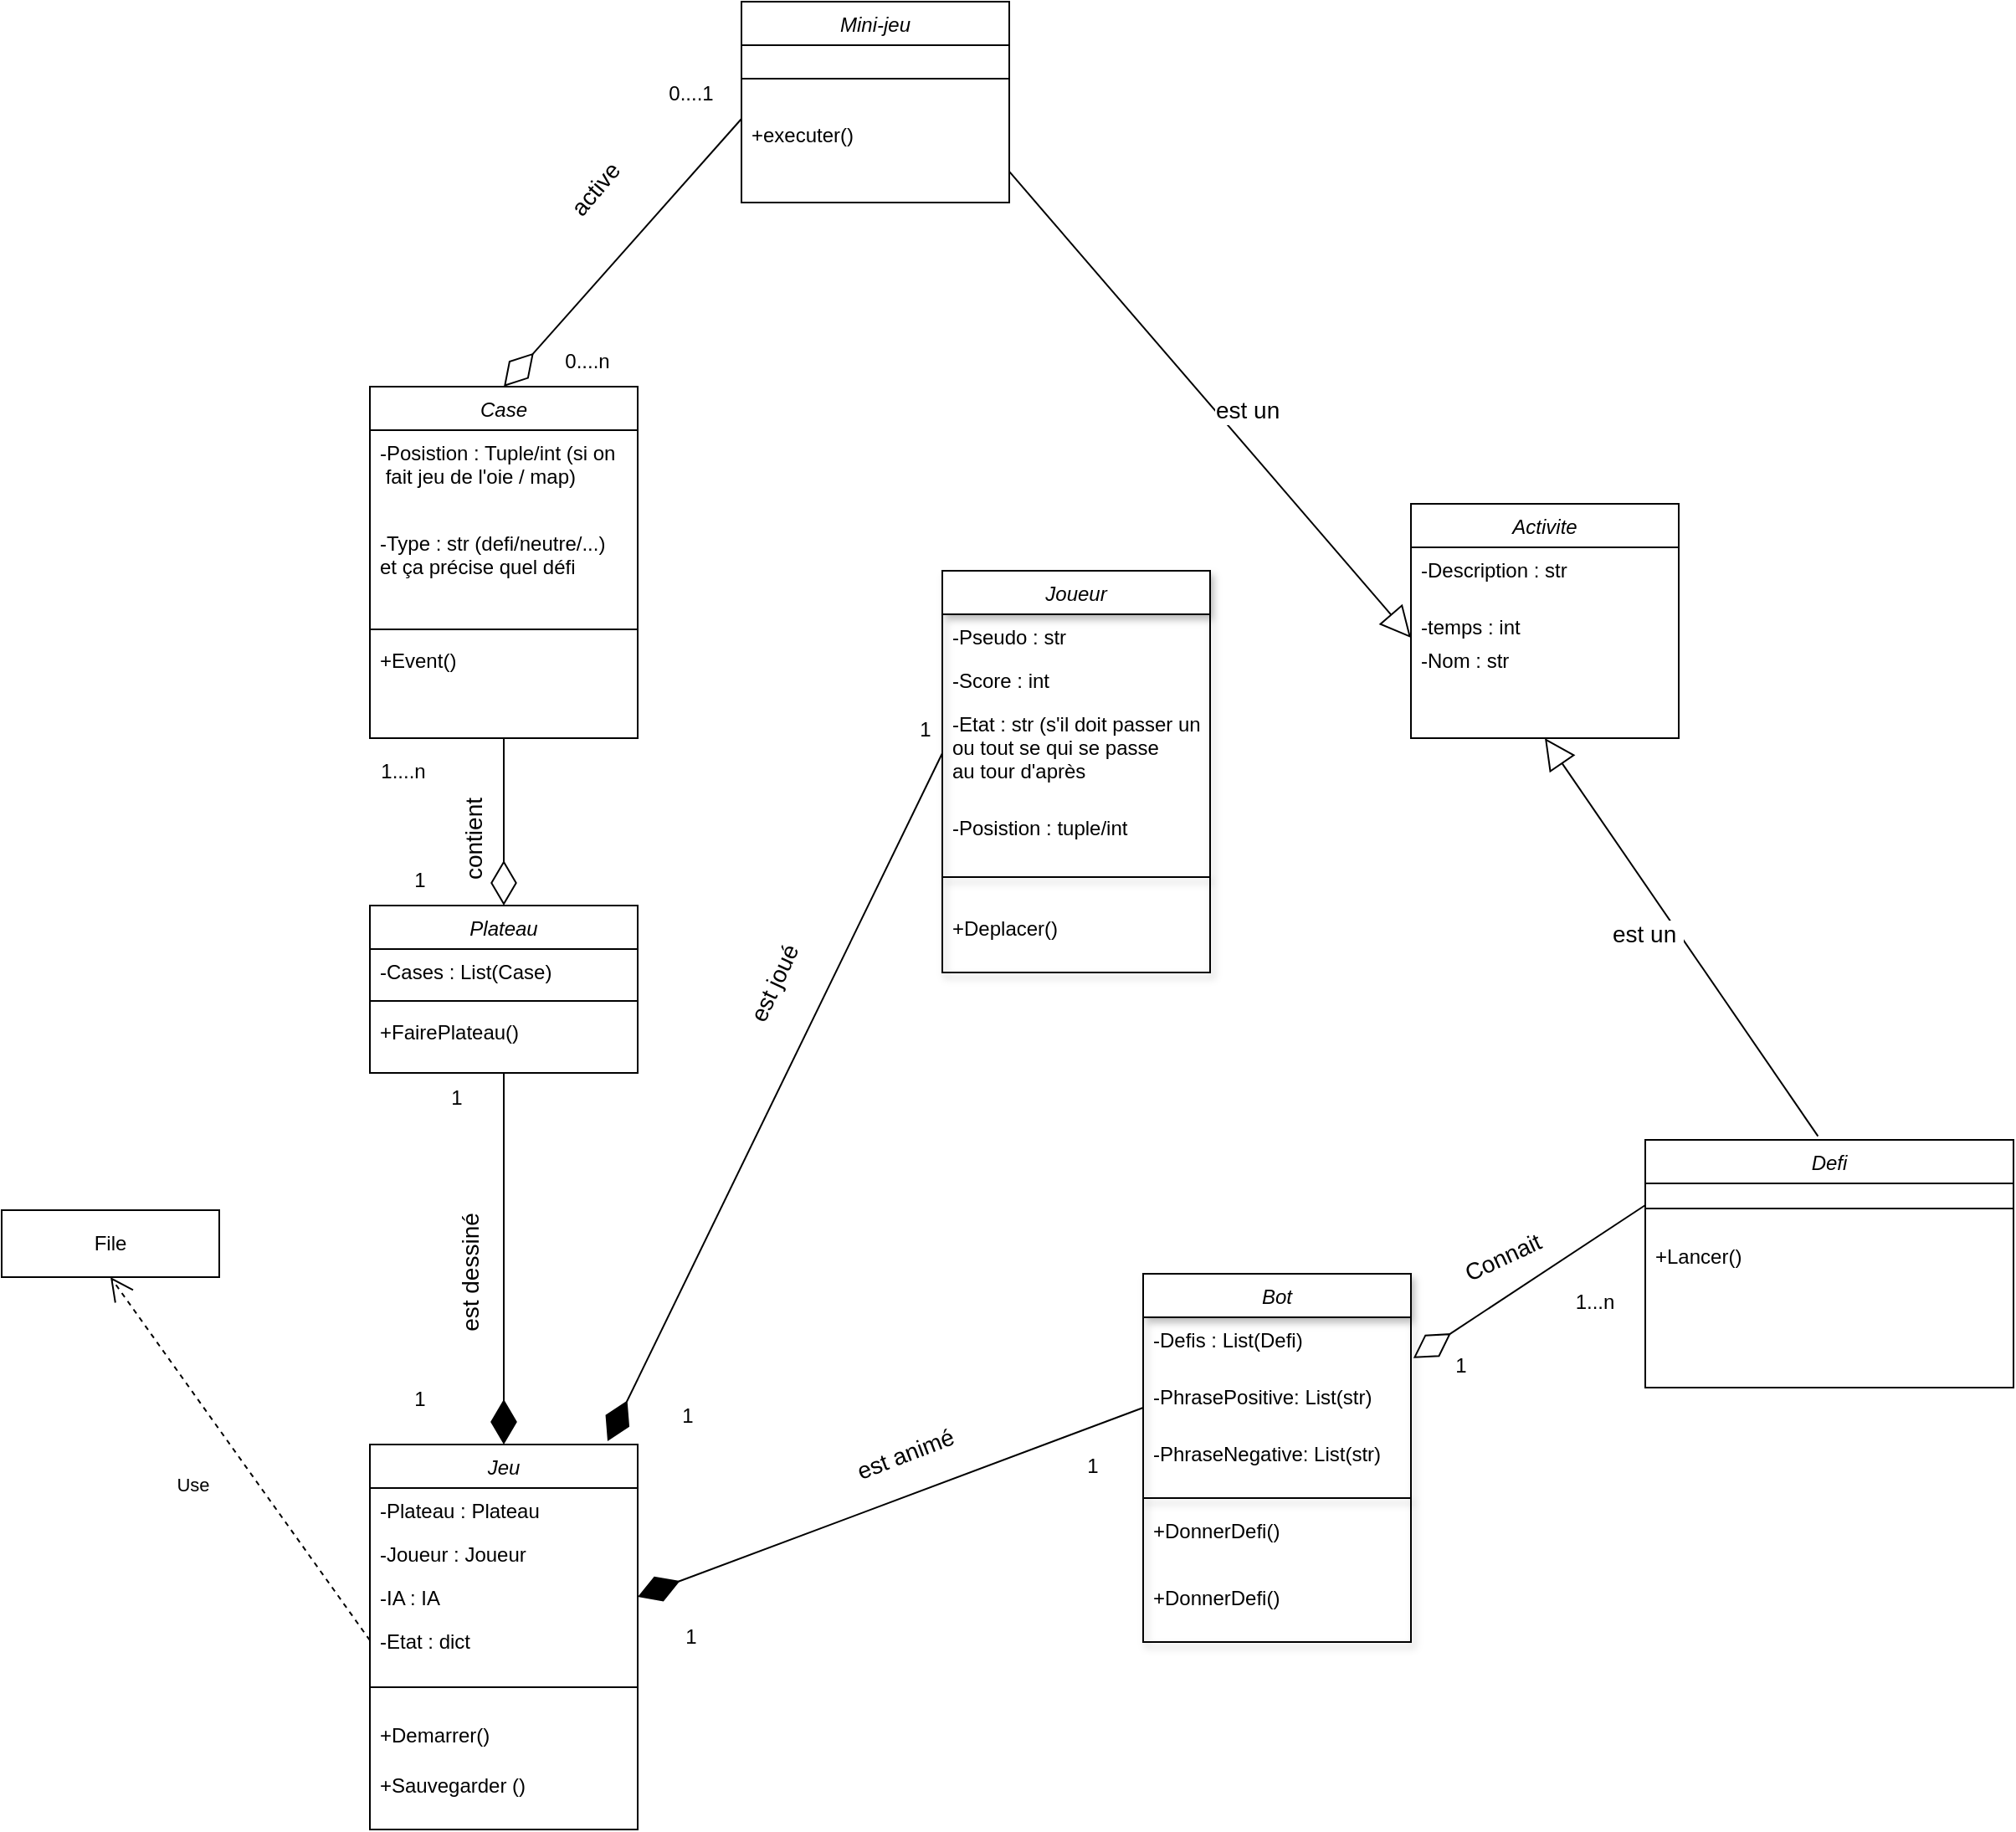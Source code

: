 <mxfile version="24.8.2">
  <diagram id="C5RBs43oDa-KdzZeNtuy" name="Page-1">
    <mxGraphModel dx="1887" dy="839" grid="1" gridSize="20" guides="1" tooltips="1" connect="1" arrows="1" fold="1" page="1" pageScale="1" pageWidth="2336" pageHeight="1654" math="0" shadow="0">
      <root>
        <mxCell id="WIyWlLk6GJQsqaUBKTNV-0" />
        <mxCell id="WIyWlLk6GJQsqaUBKTNV-1" parent="WIyWlLk6GJQsqaUBKTNV-0" />
        <mxCell id="zkfFHV4jXpPFQw0GAbJ--0" value="Jeu" style="swimlane;fontStyle=2;align=center;verticalAlign=top;childLayout=stackLayout;horizontal=1;startSize=26;horizontalStack=0;resizeParent=1;resizeLast=0;collapsible=1;marginBottom=0;rounded=0;shadow=0;strokeWidth=1;" parent="WIyWlLk6GJQsqaUBKTNV-1" vertex="1">
          <mxGeometry x="1078" y="1002" width="160" height="230" as="geometry">
            <mxRectangle x="300" y="300" width="160" height="26" as="alternateBounds" />
          </mxGeometry>
        </mxCell>
        <mxCell id="zkfFHV4jXpPFQw0GAbJ--1" value="-Plateau : Plateau   " style="text;align=left;verticalAlign=top;spacingLeft=4;spacingRight=4;overflow=hidden;rotatable=0;points=[[0,0.5],[1,0.5]];portConstraint=eastwest;" parent="zkfFHV4jXpPFQw0GAbJ--0" vertex="1">
          <mxGeometry y="26" width="160" height="26" as="geometry" />
        </mxCell>
        <mxCell id="zkfFHV4jXpPFQw0GAbJ--2" value="-Joueur : Joueur" style="text;align=left;verticalAlign=top;spacingLeft=4;spacingRight=4;overflow=hidden;rotatable=0;points=[[0,0.5],[1,0.5]];portConstraint=eastwest;rounded=0;shadow=0;html=0;" parent="zkfFHV4jXpPFQw0GAbJ--0" vertex="1">
          <mxGeometry y="52" width="160" height="26" as="geometry" />
        </mxCell>
        <mxCell id="zkfFHV4jXpPFQw0GAbJ--3" value="-IA : IA" style="text;align=left;verticalAlign=top;spacingLeft=4;spacingRight=4;overflow=hidden;rotatable=0;points=[[0,0.5],[1,0.5]];portConstraint=eastwest;rounded=0;shadow=0;html=0;" parent="zkfFHV4jXpPFQw0GAbJ--0" vertex="1">
          <mxGeometry y="78" width="160" height="26" as="geometry" />
        </mxCell>
        <mxCell id="KzXLQA87SGe7VTeMcAgH-4" value="-Etat : dict" style="text;align=left;verticalAlign=top;spacingLeft=4;spacingRight=4;overflow=hidden;rotatable=0;points=[[0,0.5],[1,0.5]];portConstraint=eastwest;rounded=0;shadow=0;html=0;" parent="zkfFHV4jXpPFQw0GAbJ--0" vertex="1">
          <mxGeometry y="104" width="160" height="26" as="geometry" />
        </mxCell>
        <mxCell id="zkfFHV4jXpPFQw0GAbJ--4" value="" style="line;html=1;strokeWidth=1;align=left;verticalAlign=middle;spacingTop=-1;spacingLeft=3;spacingRight=3;rotatable=0;labelPosition=right;points=[];portConstraint=eastwest;" parent="zkfFHV4jXpPFQw0GAbJ--0" vertex="1">
          <mxGeometry y="130" width="160" height="30" as="geometry" />
        </mxCell>
        <mxCell id="zkfFHV4jXpPFQw0GAbJ--5" value="+Demarrer()&#xa;" style="text;align=left;verticalAlign=top;spacingLeft=4;spacingRight=4;overflow=hidden;rotatable=0;points=[[0,0.5],[1,0.5]];portConstraint=eastwest;" parent="zkfFHV4jXpPFQw0GAbJ--0" vertex="1">
          <mxGeometry y="160" width="160" height="30" as="geometry" />
        </mxCell>
        <mxCell id="KzXLQA87SGe7VTeMcAgH-5" value="+Sauvegarder ()&#xa;" style="text;align=left;verticalAlign=top;spacingLeft=4;spacingRight=4;overflow=hidden;rotatable=0;points=[[0,0.5],[1,0.5]];portConstraint=eastwest;" parent="zkfFHV4jXpPFQw0GAbJ--0" vertex="1">
          <mxGeometry y="190" width="160" height="30" as="geometry" />
        </mxCell>
        <mxCell id="KzXLQA87SGe7VTeMcAgH-2" value="" style="group" parent="WIyWlLk6GJQsqaUBKTNV-1" vertex="1" connectable="0">
          <mxGeometry x="858" y="852" width="130" height="50" as="geometry" />
        </mxCell>
        <mxCell id="KzXLQA87SGe7VTeMcAgH-1" value="File" style="whiteSpace=wrap;html=1;" parent="KzXLQA87SGe7VTeMcAgH-2" vertex="1">
          <mxGeometry y="10" width="130" height="40" as="geometry" />
        </mxCell>
        <mxCell id="KzXLQA87SGe7VTeMcAgH-8" value="Plateau" style="swimlane;fontStyle=2;align=center;verticalAlign=top;childLayout=stackLayout;horizontal=1;startSize=26;horizontalStack=0;resizeParent=1;resizeLast=0;collapsible=1;marginBottom=0;rounded=0;shadow=0;strokeWidth=1;" parent="WIyWlLk6GJQsqaUBKTNV-1" vertex="1">
          <mxGeometry x="1078" y="680" width="160" height="100" as="geometry">
            <mxRectangle x="300" y="300" width="160" height="26" as="alternateBounds" />
          </mxGeometry>
        </mxCell>
        <mxCell id="KzXLQA87SGe7VTeMcAgH-9" value="-Cases : List(Case)" style="text;align=left;verticalAlign=top;spacingLeft=4;spacingRight=4;overflow=hidden;rotatable=0;points=[[0,0.5],[1,0.5]];portConstraint=eastwest;" parent="KzXLQA87SGe7VTeMcAgH-8" vertex="1">
          <mxGeometry y="26" width="160" height="26" as="geometry" />
        </mxCell>
        <mxCell id="CE0hbx0-h0CDozTYK_vD-20" value="" style="line;html=1;strokeWidth=1;align=left;verticalAlign=middle;spacingTop=-1;spacingLeft=3;spacingRight=3;rotatable=0;labelPosition=right;points=[];portConstraint=eastwest;" parent="KzXLQA87SGe7VTeMcAgH-8" vertex="1">
          <mxGeometry y="52" width="160" height="10" as="geometry" />
        </mxCell>
        <mxCell id="CE0hbx0-h0CDozTYK_vD-25" value="+FairePlateau()" style="text;align=left;verticalAlign=top;spacingLeft=4;spacingRight=4;overflow=hidden;rotatable=0;points=[[0,0.5],[1,0.5]];portConstraint=eastwest;shadow=1;" parent="KzXLQA87SGe7VTeMcAgH-8" vertex="1">
          <mxGeometry y="62" width="160" height="30" as="geometry" />
        </mxCell>
        <mxCell id="KzXLQA87SGe7VTeMcAgH-20" value="Mini-jeu" style="swimlane;fontStyle=2;align=center;verticalAlign=top;childLayout=stackLayout;horizontal=1;startSize=26;horizontalStack=0;resizeParent=1;resizeLast=0;collapsible=1;marginBottom=0;rounded=0;shadow=0;strokeWidth=1;" parent="WIyWlLk6GJQsqaUBKTNV-1" vertex="1">
          <mxGeometry x="1300" y="140" width="160" height="120" as="geometry">
            <mxRectangle x="300" y="300" width="160" height="26" as="alternateBounds" />
          </mxGeometry>
        </mxCell>
        <mxCell id="KzXLQA87SGe7VTeMcAgH-25" value="" style="line;html=1;strokeWidth=1;align=left;verticalAlign=middle;spacingTop=-1;spacingLeft=3;spacingRight=3;rotatable=0;labelPosition=right;points=[];portConstraint=eastwest;" parent="KzXLQA87SGe7VTeMcAgH-20" vertex="1">
          <mxGeometry y="26" width="160" height="40" as="geometry" />
        </mxCell>
        <mxCell id="KzXLQA87SGe7VTeMcAgH-77" value="+executer() " style="text;align=left;verticalAlign=top;spacingLeft=4;spacingRight=4;overflow=hidden;rotatable=0;points=[[0,0.5],[1,0.5]];portConstraint=eastwest;rounded=0;shadow=0;html=0;" parent="KzXLQA87SGe7VTeMcAgH-20" vertex="1">
          <mxGeometry y="66" width="160" height="40" as="geometry" />
        </mxCell>
        <mxCell id="KzXLQA87SGe7VTeMcAgH-29" value="Joueur" style="swimlane;fontStyle=2;align=center;verticalAlign=top;childLayout=stackLayout;horizontal=1;startSize=26;horizontalStack=0;resizeParent=1;resizeLast=0;collapsible=1;marginBottom=0;rounded=0;shadow=1;strokeWidth=1;" parent="WIyWlLk6GJQsqaUBKTNV-1" vertex="1">
          <mxGeometry x="1420" y="480" width="160" height="240" as="geometry">
            <mxRectangle x="300" y="300" width="160" height="26" as="alternateBounds" />
          </mxGeometry>
        </mxCell>
        <mxCell id="KzXLQA87SGe7VTeMcAgH-30" value="-Pseudo : str" style="text;align=left;verticalAlign=top;spacingLeft=4;spacingRight=4;overflow=hidden;rotatable=0;points=[[0,0.5],[1,0.5]];portConstraint=eastwest;shadow=1;" parent="KzXLQA87SGe7VTeMcAgH-29" vertex="1">
          <mxGeometry y="26" width="160" height="26" as="geometry" />
        </mxCell>
        <mxCell id="KzXLQA87SGe7VTeMcAgH-37" value="-Score : int" style="text;align=left;verticalAlign=top;spacingLeft=4;spacingRight=4;overflow=hidden;rotatable=0;points=[[0,0.5],[1,0.5]];portConstraint=eastwest;shadow=1;" parent="KzXLQA87SGe7VTeMcAgH-29" vertex="1">
          <mxGeometry y="52" width="160" height="26" as="geometry" />
        </mxCell>
        <mxCell id="KzXLQA87SGe7VTeMcAgH-38" value="-Etat : str (s&#39;il doit passer un&#xa;ou tout se qui se passe &#xa;au tour d&#39;après" style="text;align=left;verticalAlign=top;spacingLeft=4;spacingRight=4;overflow=hidden;rotatable=0;points=[[0,0.5],[1,0.5]];portConstraint=eastwest;shadow=1;" parent="KzXLQA87SGe7VTeMcAgH-29" vertex="1">
          <mxGeometry y="78" width="160" height="62" as="geometry" />
        </mxCell>
        <mxCell id="KzXLQA87SGe7VTeMcAgH-40" value="-Posistion : tuple/int" style="text;align=left;verticalAlign=top;spacingLeft=4;spacingRight=4;overflow=hidden;rotatable=0;points=[[0,0.5],[1,0.5]];portConstraint=eastwest;shadow=1;" parent="KzXLQA87SGe7VTeMcAgH-29" vertex="1">
          <mxGeometry y="140" width="160" height="26" as="geometry" />
        </mxCell>
        <mxCell id="KzXLQA87SGe7VTeMcAgH-34" value="" style="line;html=1;strokeWidth=1;align=left;verticalAlign=middle;spacingTop=-1;spacingLeft=3;spacingRight=3;rotatable=0;labelPosition=right;points=[];portConstraint=eastwest;shadow=1;" parent="KzXLQA87SGe7VTeMcAgH-29" vertex="1">
          <mxGeometry y="166" width="160" height="34" as="geometry" />
        </mxCell>
        <mxCell id="KzXLQA87SGe7VTeMcAgH-36" value="+Deplacer()" style="text;align=left;verticalAlign=top;spacingLeft=4;spacingRight=4;overflow=hidden;rotatable=0;points=[[0,0.5],[1,0.5]];portConstraint=eastwest;shadow=1;" parent="KzXLQA87SGe7VTeMcAgH-29" vertex="1">
          <mxGeometry y="200" width="160" height="30" as="geometry" />
        </mxCell>
        <mxCell id="KzXLQA87SGe7VTeMcAgH-44" value="Bot" style="swimlane;fontStyle=2;align=center;verticalAlign=top;childLayout=stackLayout;horizontal=1;startSize=26;horizontalStack=0;resizeParent=1;resizeLast=0;collapsible=1;marginBottom=0;rounded=0;shadow=1;strokeWidth=1;" parent="WIyWlLk6GJQsqaUBKTNV-1" vertex="1">
          <mxGeometry x="1540" y="900" width="160" height="220" as="geometry">
            <mxRectangle x="300" y="300" width="160" height="26" as="alternateBounds" />
          </mxGeometry>
        </mxCell>
        <mxCell id="KzXLQA87SGe7VTeMcAgH-53" value="-Defis : List(Defi)" style="text;align=left;verticalAlign=top;spacingLeft=4;spacingRight=4;overflow=hidden;rotatable=0;points=[[0,0.5],[1,0.5]];portConstraint=eastwest;shadow=1;" parent="KzXLQA87SGe7VTeMcAgH-44" vertex="1">
          <mxGeometry y="26" width="160" height="34" as="geometry" />
        </mxCell>
        <mxCell id="CE0hbx0-h0CDozTYK_vD-15" value="-PhrasePositive: List(str)" style="text;align=left;verticalAlign=top;spacingLeft=4;spacingRight=4;overflow=hidden;rotatable=0;points=[[0,0.5],[1,0.5]];portConstraint=eastwest;shadow=1;" parent="KzXLQA87SGe7VTeMcAgH-44" vertex="1">
          <mxGeometry y="60" width="160" height="34" as="geometry" />
        </mxCell>
        <mxCell id="CE0hbx0-h0CDozTYK_vD-16" value="-PhraseNegative: List(str)" style="text;align=left;verticalAlign=top;spacingLeft=4;spacingRight=4;overflow=hidden;rotatable=0;points=[[0,0.5],[1,0.5]];portConstraint=eastwest;shadow=1;" parent="KzXLQA87SGe7VTeMcAgH-44" vertex="1">
          <mxGeometry y="94" width="160" height="34" as="geometry" />
        </mxCell>
        <mxCell id="KzXLQA87SGe7VTeMcAgH-49" value="" style="line;html=1;strokeWidth=1;align=left;verticalAlign=middle;spacingTop=-1;spacingLeft=3;spacingRight=3;rotatable=0;labelPosition=right;points=[];portConstraint=eastwest;shadow=1;" parent="KzXLQA87SGe7VTeMcAgH-44" vertex="1">
          <mxGeometry y="128" width="160" height="12" as="geometry" />
        </mxCell>
        <mxCell id="KzXLQA87SGe7VTeMcAgH-55" value="+DonnerDefi()" style="text;align=left;verticalAlign=top;spacingLeft=4;spacingRight=4;overflow=hidden;rotatable=0;points=[[0,0.5],[1,0.5]];portConstraint=eastwest;shadow=1;" parent="KzXLQA87SGe7VTeMcAgH-44" vertex="1">
          <mxGeometry y="140" width="160" height="40" as="geometry" />
        </mxCell>
        <mxCell id="CE0hbx0-h0CDozTYK_vD-17" value="+DonnerDefi()" style="text;align=left;verticalAlign=top;spacingLeft=4;spacingRight=4;overflow=hidden;rotatable=0;points=[[0,0.5],[1,0.5]];portConstraint=eastwest;shadow=1;" parent="KzXLQA87SGe7VTeMcAgH-44" vertex="1">
          <mxGeometry y="180" width="160" height="40" as="geometry" />
        </mxCell>
        <mxCell id="KzXLQA87SGe7VTeMcAgH-57" value="Defi" style="swimlane;fontStyle=2;align=center;verticalAlign=top;childLayout=stackLayout;horizontal=1;startSize=26;horizontalStack=0;resizeParent=1;resizeLast=0;collapsible=1;marginBottom=0;rounded=0;shadow=0;strokeWidth=1;" parent="WIyWlLk6GJQsqaUBKTNV-1" vertex="1">
          <mxGeometry x="1840" y="820" width="220" height="148" as="geometry">
            <mxRectangle x="300" y="300" width="160" height="26" as="alternateBounds" />
          </mxGeometry>
        </mxCell>
        <mxCell id="KzXLQA87SGe7VTeMcAgH-62" value="" style="line;html=1;strokeWidth=1;align=left;verticalAlign=middle;spacingTop=-1;spacingLeft=3;spacingRight=3;rotatable=0;labelPosition=right;points=[];portConstraint=eastwest;" parent="KzXLQA87SGe7VTeMcAgH-57" vertex="1">
          <mxGeometry y="26" width="220" height="30" as="geometry" />
        </mxCell>
        <mxCell id="KzXLQA87SGe7VTeMcAgH-64" value="+Lancer()" style="text;align=left;verticalAlign=top;spacingLeft=4;spacingRight=4;overflow=hidden;rotatable=0;points=[[0,0.5],[1,0.5]];portConstraint=eastwest;" parent="KzXLQA87SGe7VTeMcAgH-57" vertex="1">
          <mxGeometry y="56" width="220" height="92" as="geometry" />
        </mxCell>
        <mxCell id="KzXLQA87SGe7VTeMcAgH-70" value="Case" style="swimlane;fontStyle=2;align=center;verticalAlign=top;childLayout=stackLayout;horizontal=1;startSize=26;horizontalStack=0;resizeParent=1;resizeLast=0;collapsible=1;marginBottom=0;rounded=0;shadow=0;strokeWidth=1;" parent="WIyWlLk6GJQsqaUBKTNV-1" vertex="1">
          <mxGeometry x="1078" y="370" width="160" height="210" as="geometry">
            <mxRectangle x="300" y="300" width="160" height="26" as="alternateBounds" />
          </mxGeometry>
        </mxCell>
        <mxCell id="KzXLQA87SGe7VTeMcAgH-71" value="-Posistion : Tuple/int (si on&#xa; fait jeu de l&#39;oie / map)&#xa;" style="text;align=left;verticalAlign=top;spacingLeft=4;spacingRight=4;overflow=hidden;rotatable=0;points=[[0,0.5],[1,0.5]];portConstraint=eastwest;" parent="KzXLQA87SGe7VTeMcAgH-70" vertex="1">
          <mxGeometry y="26" width="160" height="54" as="geometry" />
        </mxCell>
        <mxCell id="KzXLQA87SGe7VTeMcAgH-72" value="-Type : str (defi/neutre/...)&#xa;et ça précise quel défi&#xa;" style="text;align=left;verticalAlign=top;spacingLeft=4;spacingRight=4;overflow=hidden;rotatable=0;points=[[0,0.5],[1,0.5]];portConstraint=eastwest;rounded=0;shadow=0;html=0;" parent="KzXLQA87SGe7VTeMcAgH-70" vertex="1">
          <mxGeometry y="80" width="160" height="60" as="geometry" />
        </mxCell>
        <mxCell id="KzXLQA87SGe7VTeMcAgH-73" value="" style="line;html=1;strokeWidth=1;align=left;verticalAlign=middle;spacingTop=-1;spacingLeft=3;spacingRight=3;rotatable=0;labelPosition=right;points=[];portConstraint=eastwest;" parent="KzXLQA87SGe7VTeMcAgH-70" vertex="1">
          <mxGeometry y="140" width="160" height="10" as="geometry" />
        </mxCell>
        <mxCell id="KzXLQA87SGe7VTeMcAgH-74" value="+Event() " style="text;align=left;verticalAlign=top;spacingLeft=4;spacingRight=4;overflow=hidden;rotatable=0;points=[[0,0.5],[1,0.5]];portConstraint=eastwest;" parent="KzXLQA87SGe7VTeMcAgH-70" vertex="1">
          <mxGeometry y="150" width="160" height="30" as="geometry" />
        </mxCell>
        <mxCell id="0CpuvM4XvX7J_ao7bm_s-9" value="" style="endArrow=diamondThin;endFill=1;endSize=24;html=1;rounded=0;entryX=0.5;entryY=0;entryDx=0;entryDy=0;exitX=0.5;exitY=1;exitDx=0;exitDy=0;" parent="WIyWlLk6GJQsqaUBKTNV-1" source="KzXLQA87SGe7VTeMcAgH-8" target="zkfFHV4jXpPFQw0GAbJ--0" edge="1">
          <mxGeometry width="160" relative="1" as="geometry">
            <mxPoint x="1158" y="860" as="sourcePoint" />
            <mxPoint x="1320" y="800" as="targetPoint" />
          </mxGeometry>
        </mxCell>
        <mxCell id="0CpuvM4XvX7J_ao7bm_s-10" value="" style="endArrow=diamondThin;endFill=0;endSize=24;html=1;rounded=0;exitX=0.5;exitY=1;exitDx=0;exitDy=0;entryX=0.5;entryY=0;entryDx=0;entryDy=0;" parent="WIyWlLk6GJQsqaUBKTNV-1" source="KzXLQA87SGe7VTeMcAgH-70" target="KzXLQA87SGe7VTeMcAgH-8" edge="1">
          <mxGeometry width="160" relative="1" as="geometry">
            <mxPoint x="1160" y="640" as="sourcePoint" />
            <mxPoint x="1320" y="640" as="targetPoint" />
          </mxGeometry>
        </mxCell>
        <mxCell id="0CpuvM4XvX7J_ao7bm_s-11" value="Use" style="endArrow=open;endSize=12;dashed=1;html=1;rounded=0;exitX=0;exitY=0.5;exitDx=0;exitDy=0;entryX=0.5;entryY=1;entryDx=0;entryDy=0;" parent="WIyWlLk6GJQsqaUBKTNV-1" source="KzXLQA87SGe7VTeMcAgH-4" target="KzXLQA87SGe7VTeMcAgH-1" edge="1">
          <mxGeometry x="0.031" y="32" width="160" relative="1" as="geometry">
            <mxPoint x="1300" y="1000" as="sourcePoint" />
            <mxPoint x="920" y="940" as="targetPoint" />
            <mxPoint as="offset" />
          </mxGeometry>
        </mxCell>
        <mxCell id="0CpuvM4XvX7J_ao7bm_s-12" value="" style="endArrow=diamondThin;endFill=1;endSize=24;html=1;rounded=0;exitX=0;exitY=0.5;exitDx=0;exitDy=0;" parent="WIyWlLk6GJQsqaUBKTNV-1" source="KzXLQA87SGe7VTeMcAgH-38" edge="1">
          <mxGeometry width="160" relative="1" as="geometry">
            <mxPoint x="1400" y="680" as="sourcePoint" />
            <mxPoint x="1220" y="1000" as="targetPoint" />
          </mxGeometry>
        </mxCell>
        <mxCell id="0CpuvM4XvX7J_ao7bm_s-14" value="" style="endArrow=diamondThin;endFill=0;endSize=24;html=1;rounded=0;exitX=0;exitY=0.5;exitDx=0;exitDy=0;entryX=0.5;entryY=0;entryDx=0;entryDy=0;" parent="WIyWlLk6GJQsqaUBKTNV-1" target="KzXLQA87SGe7VTeMcAgH-70" edge="1">
          <mxGeometry width="160" relative="1" as="geometry">
            <mxPoint x="1300" y="210" as="sourcePoint" />
            <mxPoint x="1400" y="420" as="targetPoint" />
          </mxGeometry>
        </mxCell>
        <mxCell id="0CpuvM4XvX7J_ao7bm_s-16" value="" style="endArrow=diamondThin;endFill=1;endSize=24;html=1;rounded=0;entryX=1;entryY=0.5;entryDx=0;entryDy=0;" parent="WIyWlLk6GJQsqaUBKTNV-1" target="zkfFHV4jXpPFQw0GAbJ--3" edge="1">
          <mxGeometry width="160" relative="1" as="geometry">
            <mxPoint x="1540" y="980" as="sourcePoint" />
            <mxPoint x="1620" y="980" as="targetPoint" />
          </mxGeometry>
        </mxCell>
        <mxCell id="0CpuvM4XvX7J_ao7bm_s-21" value="" style="endArrow=diamondThin;endFill=0;endSize=24;html=1;rounded=0;entryX=1.009;entryY=0.717;entryDx=0;entryDy=0;entryPerimeter=0;exitX=0;exitY=0.5;exitDx=0;exitDy=0;" parent="WIyWlLk6GJQsqaUBKTNV-1" target="KzXLQA87SGe7VTeMcAgH-53" edge="1">
          <mxGeometry width="160" relative="1" as="geometry">
            <mxPoint x="1840" y="859" as="sourcePoint" />
            <mxPoint x="1660" y="827" as="targetPoint" />
          </mxGeometry>
        </mxCell>
        <mxCell id="CE0hbx0-h0CDozTYK_vD-1" value="0....n" style="text;strokeColor=none;align=center;fillColor=none;html=1;verticalAlign=middle;whiteSpace=wrap;rounded=0;" parent="WIyWlLk6GJQsqaUBKTNV-1" vertex="1">
          <mxGeometry x="1178" y="340" width="60" height="30" as="geometry" />
        </mxCell>
        <mxCell id="CE0hbx0-h0CDozTYK_vD-2" value="0....1" style="text;strokeColor=none;align=center;fillColor=none;html=1;verticalAlign=middle;whiteSpace=wrap;rounded=0;" parent="WIyWlLk6GJQsqaUBKTNV-1" vertex="1">
          <mxGeometry x="1240" y="180" width="60" height="30" as="geometry" />
        </mxCell>
        <mxCell id="CE0hbx0-h0CDozTYK_vD-4" value="1" style="text;strokeColor=none;align=center;fillColor=none;html=1;verticalAlign=middle;whiteSpace=wrap;rounded=0;" parent="WIyWlLk6GJQsqaUBKTNV-1" vertex="1">
          <mxGeometry x="1078" y="650" width="60" height="30" as="geometry" />
        </mxCell>
        <mxCell id="CE0hbx0-h0CDozTYK_vD-6" value="1" style="text;strokeColor=none;align=center;fillColor=none;html=1;verticalAlign=middle;whiteSpace=wrap;rounded=0;" parent="WIyWlLk6GJQsqaUBKTNV-1" vertex="1">
          <mxGeometry x="1100" y="780" width="60" height="30" as="geometry" />
        </mxCell>
        <mxCell id="CE0hbx0-h0CDozTYK_vD-9" value="1" style="text;strokeColor=none;align=center;fillColor=none;html=1;verticalAlign=middle;whiteSpace=wrap;rounded=0;" parent="WIyWlLk6GJQsqaUBKTNV-1" vertex="1">
          <mxGeometry x="1240" y="1102" width="60" height="30" as="geometry" />
        </mxCell>
        <mxCell id="CE0hbx0-h0CDozTYK_vD-10" value="1" style="text;strokeColor=none;align=center;fillColor=none;html=1;verticalAlign=middle;whiteSpace=wrap;rounded=0;" parent="WIyWlLk6GJQsqaUBKTNV-1" vertex="1">
          <mxGeometry x="1480" y="1000" width="60" height="30" as="geometry" />
        </mxCell>
        <mxCell id="CE0hbx0-h0CDozTYK_vD-11" value="1" style="text;strokeColor=none;align=center;fillColor=none;html=1;verticalAlign=middle;whiteSpace=wrap;rounded=0;" parent="WIyWlLk6GJQsqaUBKTNV-1" vertex="1">
          <mxGeometry x="1700" y="940" width="60" height="30" as="geometry" />
        </mxCell>
        <mxCell id="CE0hbx0-h0CDozTYK_vD-12" value="1...n" style="text;strokeColor=none;align=center;fillColor=none;html=1;verticalAlign=middle;whiteSpace=wrap;rounded=0;" parent="WIyWlLk6GJQsqaUBKTNV-1" vertex="1">
          <mxGeometry x="1780" y="902" width="60" height="30" as="geometry" />
        </mxCell>
        <mxCell id="CE0hbx0-h0CDozTYK_vD-13" value="1" style="text;strokeColor=none;align=center;fillColor=none;html=1;verticalAlign=middle;whiteSpace=wrap;rounded=0;" parent="WIyWlLk6GJQsqaUBKTNV-1" vertex="1">
          <mxGeometry x="1078" y="960" width="60" height="30" as="geometry" />
        </mxCell>
        <mxCell id="CE0hbx0-h0CDozTYK_vD-14" value="1" style="text;strokeColor=none;align=center;fillColor=none;html=1;verticalAlign=middle;whiteSpace=wrap;rounded=0;" parent="WIyWlLk6GJQsqaUBKTNV-1" vertex="1">
          <mxGeometry x="1380" y="560" width="60" height="30" as="geometry" />
        </mxCell>
        <mxCell id="CE0hbx0-h0CDozTYK_vD-24" value="1" style="text;strokeColor=none;align=center;fillColor=none;html=1;verticalAlign=middle;whiteSpace=wrap;rounded=0;" parent="WIyWlLk6GJQsqaUBKTNV-1" vertex="1">
          <mxGeometry x="1238" y="970" width="60" height="30" as="geometry" />
        </mxCell>
        <mxCell id="CE0hbx0-h0CDozTYK_vD-30" value="&lt;font style=&quot;font-size: 14px;&quot;&gt;est dessiné&lt;/font&gt;" style="text;strokeColor=none;align=center;fillColor=none;html=1;verticalAlign=middle;whiteSpace=wrap;rounded=0;rotation=270;" parent="WIyWlLk6GJQsqaUBKTNV-1" vertex="1">
          <mxGeometry x="1092" y="884" width="92" height="30" as="geometry" />
        </mxCell>
        <mxCell id="CE0hbx0-h0CDozTYK_vD-33" value="&lt;font style=&quot;font-size: 14px;&quot;&gt;contient&lt;/font&gt;" style="text;strokeColor=none;align=center;fillColor=none;html=1;verticalAlign=middle;whiteSpace=wrap;rounded=0;rotation=270;" parent="WIyWlLk6GJQsqaUBKTNV-1" vertex="1">
          <mxGeometry x="1100" y="630" width="80" height="20" as="geometry" />
        </mxCell>
        <mxCell id="CE0hbx0-h0CDozTYK_vD-34" value="&lt;font style=&quot;font-size: 14px;&quot;&gt;active&lt;/font&gt;" style="text;strokeColor=none;align=center;fillColor=none;html=1;verticalAlign=middle;whiteSpace=wrap;rounded=0;rotation=-50;" parent="WIyWlLk6GJQsqaUBKTNV-1" vertex="1">
          <mxGeometry x="1184.68" y="241.46" width="56" height="21.25" as="geometry" />
        </mxCell>
        <mxCell id="CE0hbx0-h0CDozTYK_vD-35" value="&lt;font style=&quot;font-size: 14px;&quot;&gt;est joué&lt;/font&gt;" style="text;strokeColor=none;align=center;fillColor=none;html=1;verticalAlign=middle;whiteSpace=wrap;rounded=0;rotation=-65;" parent="WIyWlLk6GJQsqaUBKTNV-1" vertex="1">
          <mxGeometry x="1280" y="711.34" width="80" height="30" as="geometry" />
        </mxCell>
        <mxCell id="CE0hbx0-h0CDozTYK_vD-36" value="&lt;font style=&quot;font-size: 14px;&quot;&gt;est animé&amp;nbsp;&lt;/font&gt;" style="text;strokeColor=none;align=center;fillColor=none;html=1;verticalAlign=middle;whiteSpace=wrap;rounded=0;rotation=-21;" parent="WIyWlLk6GJQsqaUBKTNV-1" vertex="1">
          <mxGeometry x="1359.66" y="992.41" width="80" height="30" as="geometry" />
        </mxCell>
        <mxCell id="CE0hbx0-h0CDozTYK_vD-5" value="1....n" style="text;strokeColor=none;align=center;fillColor=none;html=1;verticalAlign=middle;whiteSpace=wrap;rounded=0;" parent="WIyWlLk6GJQsqaUBKTNV-1" vertex="1">
          <mxGeometry x="1058" y="585" width="80" height="30" as="geometry" />
        </mxCell>
        <mxCell id="CE0hbx0-h0CDozTYK_vD-38" value="&lt;font style=&quot;font-size: 14px;&quot;&gt;Connait&lt;/font&gt;" style="text;strokeColor=none;align=center;fillColor=none;html=1;verticalAlign=middle;whiteSpace=wrap;rounded=0;rotation=-25;" parent="WIyWlLk6GJQsqaUBKTNV-1" vertex="1">
          <mxGeometry x="1725" y="875" width="60" height="30" as="geometry" />
        </mxCell>
        <mxCell id="DS7ht8JBg5fJmH4g-Qf2-0" value="Activite" style="swimlane;fontStyle=2;align=center;verticalAlign=top;childLayout=stackLayout;horizontal=1;startSize=26;horizontalStack=0;resizeParent=1;resizeLast=0;collapsible=1;marginBottom=0;rounded=0;shadow=0;strokeWidth=1;" vertex="1" parent="WIyWlLk6GJQsqaUBKTNV-1">
          <mxGeometry x="1700" y="440" width="160" height="140" as="geometry">
            <mxRectangle x="300" y="300" width="160" height="26" as="alternateBounds" />
          </mxGeometry>
        </mxCell>
        <mxCell id="DS7ht8JBg5fJmH4g-Qf2-1" value="-Description : str&#xa;&#xa;" style="text;align=left;verticalAlign=top;spacingLeft=4;spacingRight=4;overflow=hidden;rotatable=0;points=[[0,0.5],[1,0.5]];portConstraint=eastwest;" vertex="1" parent="DS7ht8JBg5fJmH4g-Qf2-0">
          <mxGeometry y="26" width="160" height="34" as="geometry" />
        </mxCell>
        <mxCell id="DS7ht8JBg5fJmH4g-Qf2-2" value="-temps : int" style="text;align=left;verticalAlign=top;spacingLeft=4;spacingRight=4;overflow=hidden;rotatable=0;points=[[0,0.5],[1,0.5]];portConstraint=eastwest;rounded=0;shadow=0;html=0;" vertex="1" parent="DS7ht8JBg5fJmH4g-Qf2-0">
          <mxGeometry y="60" width="160" height="20" as="geometry" />
        </mxCell>
        <mxCell id="DS7ht8JBg5fJmH4g-Qf2-3" value="-Nom : str " style="text;align=left;verticalAlign=top;spacingLeft=4;spacingRight=4;overflow=hidden;rotatable=0;points=[[0,0.5],[1,0.5]];portConstraint=eastwest;rounded=0;shadow=0;html=0;" vertex="1" parent="DS7ht8JBg5fJmH4g-Qf2-0">
          <mxGeometry y="80" width="160" height="20" as="geometry" />
        </mxCell>
        <mxCell id="DS7ht8JBg5fJmH4g-Qf2-6" value="&lt;font style=&quot;font-size: 14px;&quot;&gt;est un&amp;nbsp;&lt;/font&gt;" style="endArrow=block;endSize=16;endFill=0;html=1;rounded=0;entryX=0;entryY=0;entryDx=0;entryDy=0;entryPerimeter=0;" edge="1" parent="WIyWlLk6GJQsqaUBKTNV-1" target="DS7ht8JBg5fJmH4g-Qf2-3">
          <mxGeometry x="0.095" y="16" width="160" relative="1" as="geometry">
            <mxPoint x="1460" y="241.46" as="sourcePoint" />
            <mxPoint x="1620" y="241.46" as="targetPoint" />
            <Array as="points" />
            <mxPoint as="offset" />
          </mxGeometry>
        </mxCell>
        <mxCell id="DS7ht8JBg5fJmH4g-Qf2-7" value="&lt;font style=&quot;font-size: 14px;&quot;&gt;est un&amp;nbsp;&lt;/font&gt;" style="endArrow=block;endSize=16;endFill=0;html=1;rounded=0;entryX=0.5;entryY=1;entryDx=0;entryDy=0;exitX=0.469;exitY=-0.015;exitDx=0;exitDy=0;exitPerimeter=0;" edge="1" parent="WIyWlLk6GJQsqaUBKTNV-1" source="KzXLQA87SGe7VTeMcAgH-57" target="DS7ht8JBg5fJmH4g-Qf2-0">
          <mxGeometry x="0.095" y="16" width="160" relative="1" as="geometry">
            <mxPoint x="1880" y="600" as="sourcePoint" />
            <mxPoint x="1860" y="460" as="targetPoint" />
            <Array as="points" />
            <mxPoint as="offset" />
          </mxGeometry>
        </mxCell>
      </root>
    </mxGraphModel>
  </diagram>
</mxfile>
